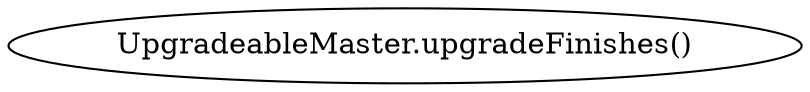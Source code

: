 digraph "" {
	graph [bb="0,0,318.63,36"];
	node [label="\N"];
	"UpgradeableMaster.upgradeFinishes()"	 [height=0.5,
		pos="159.32,18",
		width=4.4254];
}
digraph "" {
	graph [bb="0,0,318.63,36"];
	node [label="\N"];
	"UpgradeableMaster.upgradeFinishes()"	 [height=0.5,
		pos="159.32,18",
		width=4.4254];
}
digraph "" {
	graph [bb="0,0,318.63,36"];
	node [label="\N"];
	"UpgradeableMaster.upgradeFinishes()"	 [height=0.5,
		pos="159.32,18",
		width=4.4254];
}
